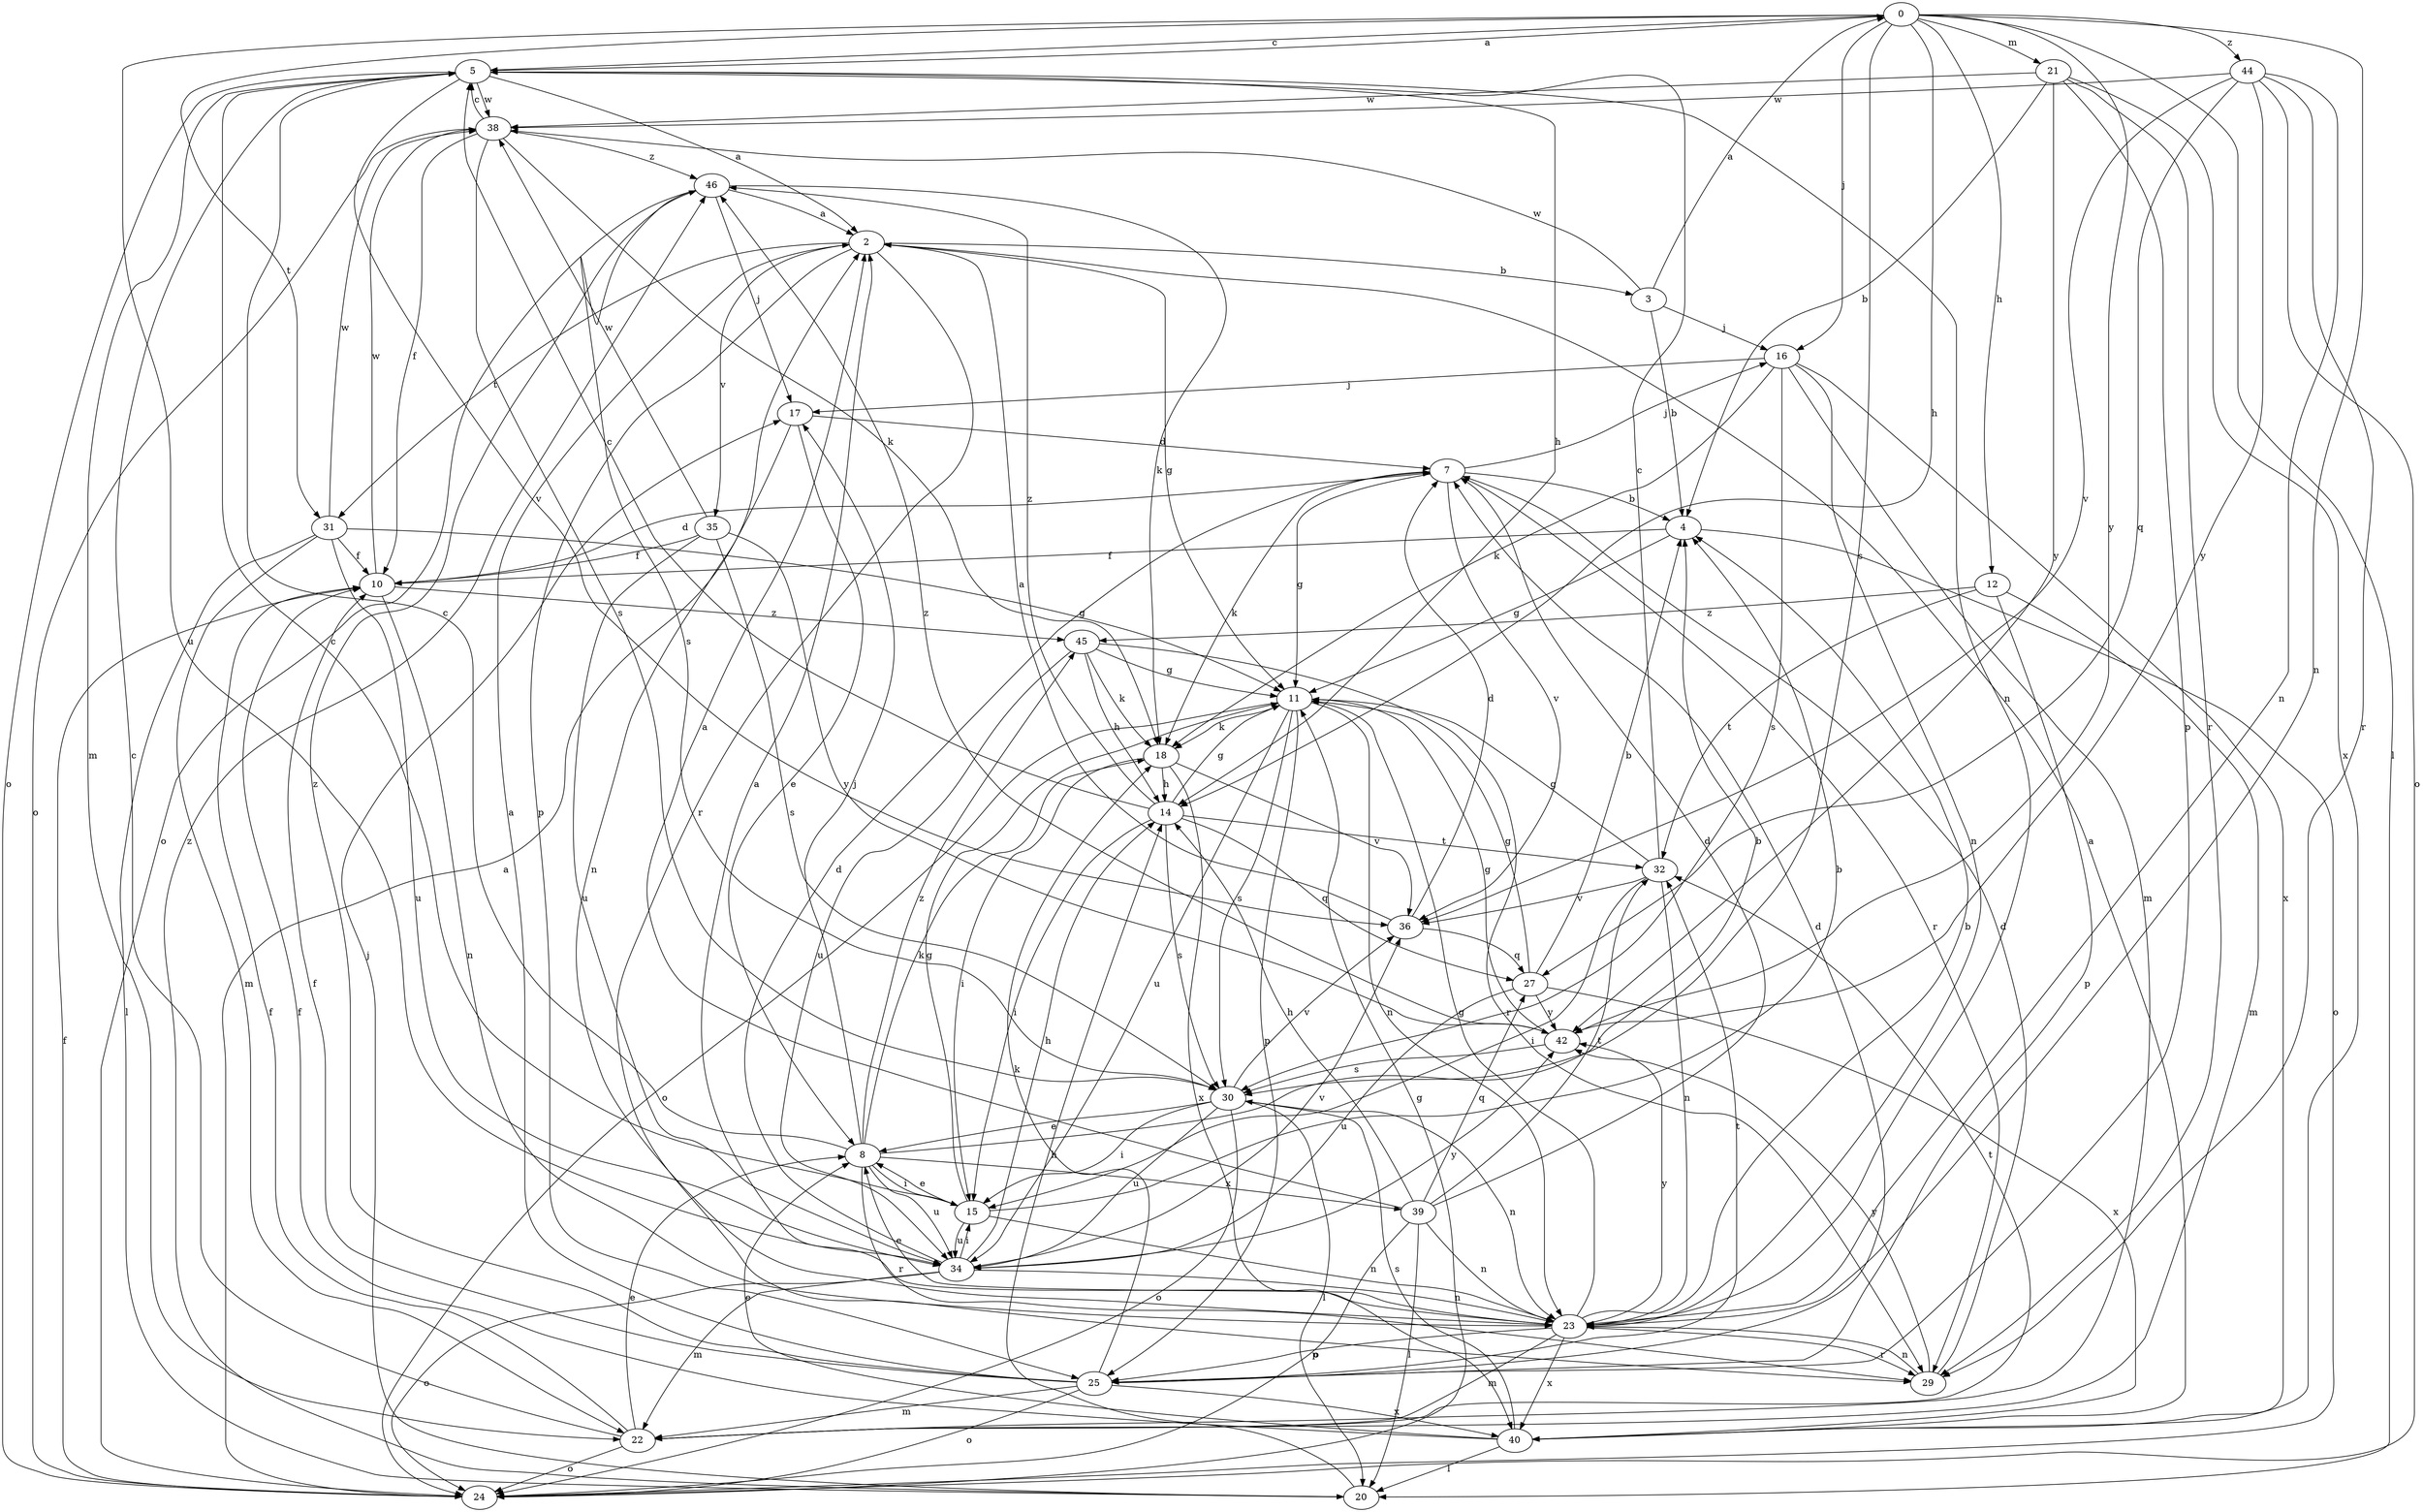 strict digraph  {
0;
2;
3;
4;
5;
7;
8;
10;
11;
12;
14;
15;
16;
17;
18;
20;
21;
22;
23;
24;
25;
27;
29;
30;
31;
32;
34;
35;
36;
38;
39;
40;
42;
44;
45;
46;
0 -> 5  [label=c];
0 -> 12  [label=h];
0 -> 14  [label=h];
0 -> 16  [label=j];
0 -> 20  [label=l];
0 -> 21  [label=m];
0 -> 23  [label=n];
0 -> 30  [label=s];
0 -> 31  [label=t];
0 -> 34  [label=u];
0 -> 42  [label=y];
0 -> 44  [label=z];
2 -> 3  [label=b];
2 -> 11  [label=g];
2 -> 25  [label=p];
2 -> 29  [label=r];
2 -> 31  [label=t];
2 -> 35  [label=v];
3 -> 0  [label=a];
3 -> 4  [label=b];
3 -> 16  [label=j];
3 -> 38  [label=w];
4 -> 10  [label=f];
4 -> 11  [label=g];
4 -> 24  [label=o];
5 -> 0  [label=a];
5 -> 2  [label=a];
5 -> 14  [label=h];
5 -> 22  [label=m];
5 -> 23  [label=n];
5 -> 24  [label=o];
5 -> 36  [label=v];
5 -> 38  [label=w];
7 -> 4  [label=b];
7 -> 11  [label=g];
7 -> 16  [label=j];
7 -> 18  [label=k];
7 -> 29  [label=r];
7 -> 36  [label=v];
8 -> 4  [label=b];
8 -> 5  [label=c];
8 -> 15  [label=i];
8 -> 17  [label=j];
8 -> 18  [label=k];
8 -> 29  [label=r];
8 -> 34  [label=u];
8 -> 39  [label=x];
8 -> 45  [label=z];
10 -> 7  [label=d];
10 -> 23  [label=n];
10 -> 38  [label=w];
10 -> 45  [label=z];
11 -> 18  [label=k];
11 -> 23  [label=n];
11 -> 24  [label=o];
11 -> 25  [label=p];
11 -> 30  [label=s];
11 -> 34  [label=u];
12 -> 22  [label=m];
12 -> 25  [label=p];
12 -> 32  [label=t];
12 -> 45  [label=z];
14 -> 5  [label=c];
14 -> 11  [label=g];
14 -> 15  [label=i];
14 -> 27  [label=q];
14 -> 30  [label=s];
14 -> 32  [label=t];
14 -> 46  [label=z];
15 -> 4  [label=b];
15 -> 5  [label=c];
15 -> 8  [label=e];
15 -> 11  [label=g];
15 -> 23  [label=n];
15 -> 34  [label=u];
16 -> 17  [label=j];
16 -> 18  [label=k];
16 -> 22  [label=m];
16 -> 23  [label=n];
16 -> 30  [label=s];
16 -> 40  [label=x];
17 -> 7  [label=d];
17 -> 8  [label=e];
17 -> 23  [label=n];
18 -> 14  [label=h];
18 -> 15  [label=i];
18 -> 36  [label=v];
18 -> 40  [label=x];
20 -> 14  [label=h];
20 -> 17  [label=j];
20 -> 46  [label=z];
21 -> 4  [label=b];
21 -> 25  [label=p];
21 -> 29  [label=r];
21 -> 38  [label=w];
21 -> 40  [label=x];
21 -> 42  [label=y];
22 -> 5  [label=c];
22 -> 8  [label=e];
22 -> 10  [label=f];
22 -> 24  [label=o];
22 -> 32  [label=t];
23 -> 2  [label=a];
23 -> 4  [label=b];
23 -> 8  [label=e];
23 -> 11  [label=g];
23 -> 22  [label=m];
23 -> 25  [label=p];
23 -> 29  [label=r];
23 -> 40  [label=x];
23 -> 42  [label=y];
24 -> 2  [label=a];
24 -> 10  [label=f];
24 -> 11  [label=g];
25 -> 2  [label=a];
25 -> 7  [label=d];
25 -> 10  [label=f];
25 -> 18  [label=k];
25 -> 22  [label=m];
25 -> 24  [label=o];
25 -> 32  [label=t];
25 -> 40  [label=x];
25 -> 46  [label=z];
27 -> 4  [label=b];
27 -> 11  [label=g];
27 -> 34  [label=u];
27 -> 40  [label=x];
27 -> 42  [label=y];
29 -> 7  [label=d];
29 -> 23  [label=n];
29 -> 42  [label=y];
30 -> 8  [label=e];
30 -> 15  [label=i];
30 -> 20  [label=l];
30 -> 23  [label=n];
30 -> 24  [label=o];
30 -> 34  [label=u];
30 -> 36  [label=v];
31 -> 10  [label=f];
31 -> 11  [label=g];
31 -> 20  [label=l];
31 -> 22  [label=m];
31 -> 34  [label=u];
31 -> 38  [label=w];
32 -> 5  [label=c];
32 -> 11  [label=g];
32 -> 15  [label=i];
32 -> 23  [label=n];
32 -> 36  [label=v];
34 -> 7  [label=d];
34 -> 14  [label=h];
34 -> 15  [label=i];
34 -> 22  [label=m];
34 -> 23  [label=n];
34 -> 24  [label=o];
34 -> 36  [label=v];
34 -> 42  [label=y];
35 -> 10  [label=f];
35 -> 30  [label=s];
35 -> 34  [label=u];
35 -> 38  [label=w];
35 -> 42  [label=y];
36 -> 2  [label=a];
36 -> 7  [label=d];
36 -> 27  [label=q];
38 -> 5  [label=c];
38 -> 10  [label=f];
38 -> 18  [label=k];
38 -> 24  [label=o];
38 -> 30  [label=s];
38 -> 46  [label=z];
39 -> 2  [label=a];
39 -> 7  [label=d];
39 -> 14  [label=h];
39 -> 20  [label=l];
39 -> 23  [label=n];
39 -> 24  [label=o];
39 -> 27  [label=q];
39 -> 32  [label=t];
40 -> 2  [label=a];
40 -> 8  [label=e];
40 -> 10  [label=f];
40 -> 20  [label=l];
40 -> 30  [label=s];
42 -> 11  [label=g];
42 -> 30  [label=s];
42 -> 46  [label=z];
44 -> 23  [label=n];
44 -> 24  [label=o];
44 -> 27  [label=q];
44 -> 29  [label=r];
44 -> 36  [label=v];
44 -> 38  [label=w];
44 -> 42  [label=y];
45 -> 11  [label=g];
45 -> 14  [label=h];
45 -> 18  [label=k];
45 -> 29  [label=r];
45 -> 34  [label=u];
46 -> 2  [label=a];
46 -> 17  [label=j];
46 -> 18  [label=k];
46 -> 24  [label=o];
46 -> 30  [label=s];
}
